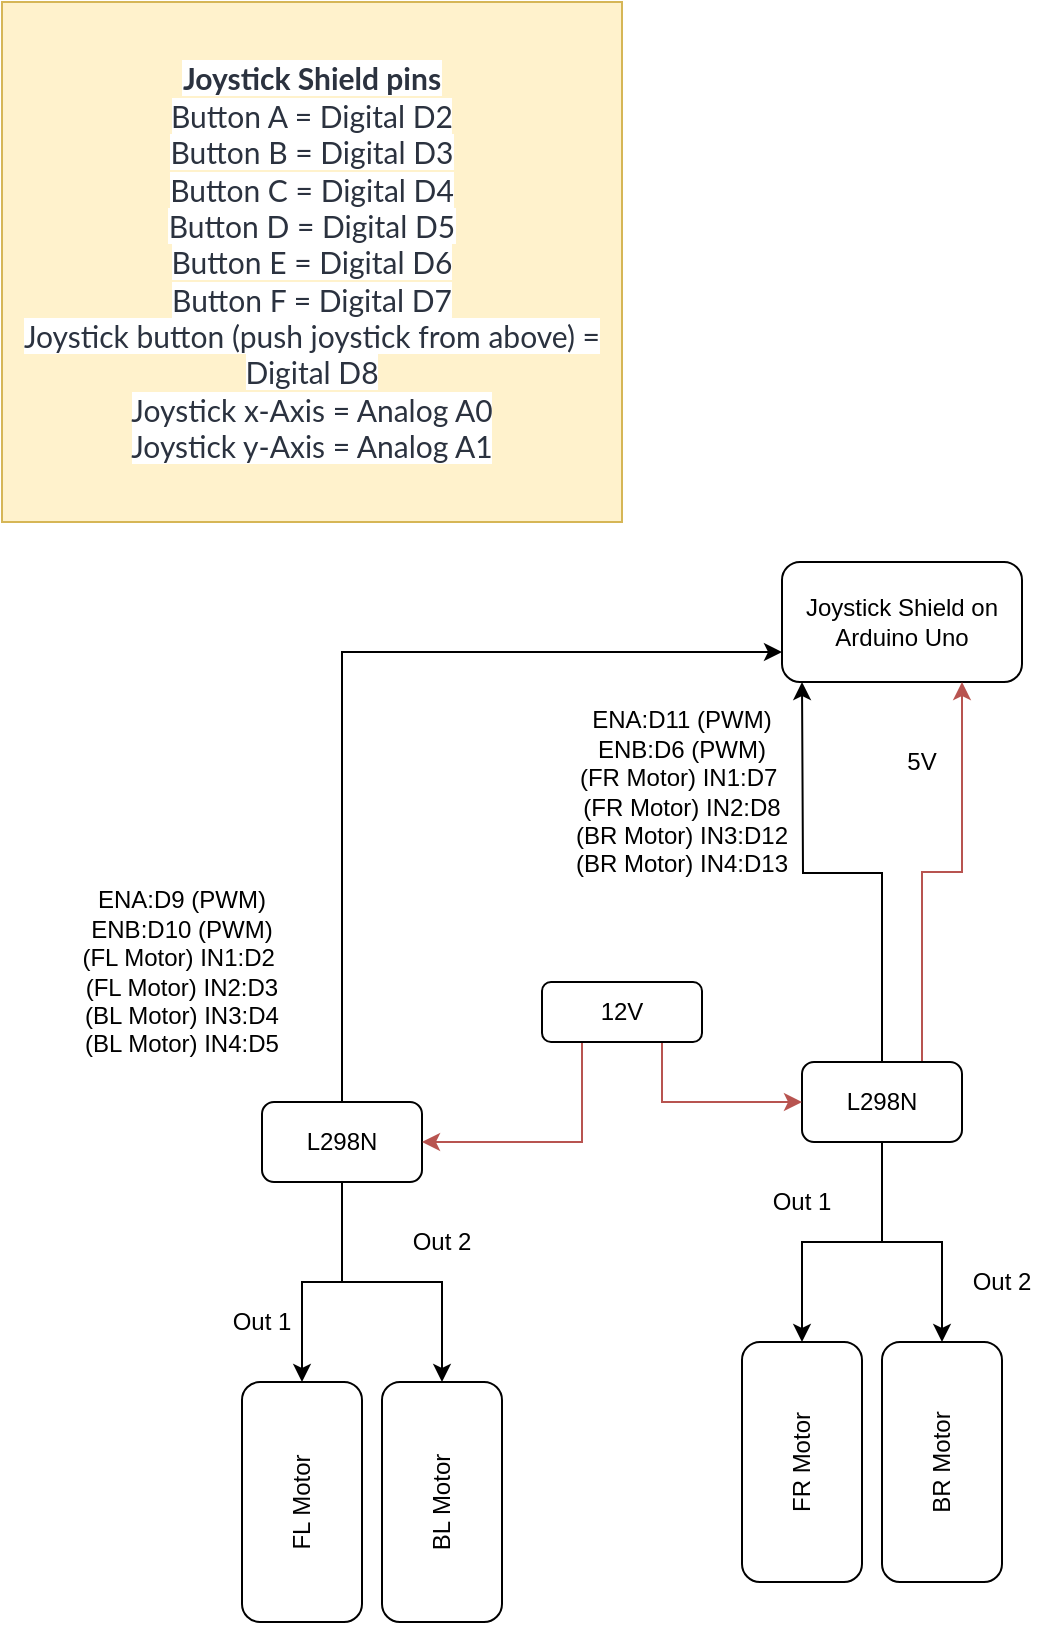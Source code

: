 <mxfile version="14.5.3" type="github">
  <diagram name="Page-1" id="7e0a89b8-554c-2b80-1dc8-d5c74ca68de4">
    <mxGraphModel dx="1110" dy="595" grid="1" gridSize="10" guides="1" tooltips="1" connect="1" arrows="1" fold="1" page="1" pageScale="1" pageWidth="1100" pageHeight="850" background="#ffffff" math="0" shadow="0">
      <root>
        <mxCell id="0" />
        <mxCell id="1" parent="0" />
        <mxCell id="tB6m3Wn6waJ_9hKSVQ1o-1" value="&lt;span style=&quot;color: rgb(43 , 50 , 63) ; font-family: &amp;#34;lato&amp;#34; , sans-serif ; font-size: 15px ; background-color: rgb(255 , 255 , 255)&quot;&gt;&lt;b&gt;Joystick Shield pins&lt;/b&gt;&lt;br&gt;&lt;/span&gt;&lt;span style=&quot;color: rgb(43 , 50 , 63) ; font-family: &amp;#34;lato&amp;#34; , sans-serif ; font-size: 15px ; background-color: rgb(255 , 255 , 255)&quot;&gt;Button&lt;/span&gt;&lt;span style=&quot;color: rgb(43 , 50 , 63) ; font-family: &amp;#34;lato&amp;#34; , sans-serif ; font-size: 15px ; background-color: rgb(255 , 255 , 255)&quot;&gt;&amp;nbsp;A = Digital D2&lt;/span&gt;&lt;br style=&quot;color: rgb(43 , 50 , 63) ; font-family: &amp;#34;lato&amp;#34; , sans-serif ; font-size: 15px ; background-color: rgb(255 , 255 , 255) ; box-sizing: border-box&quot;&gt;&lt;span style=&quot;color: rgb(43 , 50 , 63) ; font-family: &amp;#34;lato&amp;#34; , sans-serif ; font-size: 15px ; background-color: rgb(255 , 255 , 255)&quot;&gt;Button&lt;/span&gt;&lt;span style=&quot;color: rgb(43 , 50 , 63) ; font-family: &amp;#34;lato&amp;#34; , sans-serif ; font-size: 15px ; background-color: rgb(255 , 255 , 255)&quot;&gt;&amp;nbsp;B = Digital D3&lt;/span&gt;&lt;br style=&quot;color: rgb(43 , 50 , 63) ; font-family: &amp;#34;lato&amp;#34; , sans-serif ; font-size: 15px ; background-color: rgb(255 , 255 , 255) ; box-sizing: border-box&quot;&gt;&lt;span style=&quot;color: rgb(43 , 50 , 63) ; font-family: &amp;#34;lato&amp;#34; , sans-serif ; font-size: 15px ; background-color: rgb(255 , 255 , 255)&quot;&gt;Button&lt;/span&gt;&lt;span style=&quot;color: rgb(43 , 50 , 63) ; font-family: &amp;#34;lato&amp;#34; , sans-serif ; font-size: 15px ; background-color: rgb(255 , 255 , 255)&quot;&gt;&amp;nbsp;C = Digital D4&lt;/span&gt;&lt;br style=&quot;color: rgb(43 , 50 , 63) ; font-family: &amp;#34;lato&amp;#34; , sans-serif ; font-size: 15px ; background-color: rgb(255 , 255 , 255) ; box-sizing: border-box&quot;&gt;&lt;span style=&quot;color: rgb(43 , 50 , 63) ; font-family: &amp;#34;lato&amp;#34; , sans-serif ; font-size: 15px ; background-color: rgb(255 , 255 , 255)&quot;&gt;Button D = Digital D5&lt;/span&gt;&lt;br style=&quot;color: rgb(43 , 50 , 63) ; font-family: &amp;#34;lato&amp;#34; , sans-serif ; font-size: 15px ; background-color: rgb(255 , 255 , 255) ; box-sizing: border-box&quot;&gt;&lt;span style=&quot;color: rgb(43 , 50 , 63) ; font-family: &amp;#34;lato&amp;#34; , sans-serif ; font-size: 15px ; background-color: rgb(255 , 255 , 255)&quot;&gt;Button&lt;/span&gt;&lt;span style=&quot;color: rgb(43 , 50 , 63) ; font-family: &amp;#34;lato&amp;#34; , sans-serif ; font-size: 15px ; background-color: rgb(255 , 255 , 255)&quot;&gt;&amp;nbsp;E = Digital D6&lt;/span&gt;&lt;br style=&quot;color: rgb(43 , 50 , 63) ; font-family: &amp;#34;lato&amp;#34; , sans-serif ; font-size: 15px ; background-color: rgb(255 , 255 , 255) ; box-sizing: border-box&quot;&gt;&lt;span style=&quot;color: rgb(43 , 50 , 63) ; font-family: &amp;#34;lato&amp;#34; , sans-serif ; font-size: 15px ; background-color: rgb(255 , 255 , 255)&quot;&gt;Button&lt;/span&gt;&lt;span style=&quot;color: rgb(43 , 50 , 63) ; font-family: &amp;#34;lato&amp;#34; , sans-serif ; font-size: 15px ; background-color: rgb(255 , 255 , 255)&quot;&gt;&amp;nbsp;F = Digital D7&lt;/span&gt;&lt;br style=&quot;color: rgb(43 , 50 , 63) ; font-family: &amp;#34;lato&amp;#34; , sans-serif ; font-size: 15px ; background-color: rgb(255 , 255 , 255) ; box-sizing: border-box&quot;&gt;&lt;span style=&quot;color: rgb(43 , 50 , 63) ; font-family: &amp;#34;lato&amp;#34; , sans-serif ; font-size: 15px ; background-color: rgb(255 , 255 , 255)&quot;&gt;Joystick button (push joystick from above) = Digital D8&lt;/span&gt;&lt;br style=&quot;color: rgb(43 , 50 , 63) ; font-family: &amp;#34;lato&amp;#34; , sans-serif ; font-size: 15px ; background-color: rgb(255 , 255 , 255) ; box-sizing: border-box&quot;&gt;&lt;span style=&quot;color: rgb(43 , 50 , 63) ; font-family: &amp;#34;lato&amp;#34; , sans-serif ; font-size: 15px ; background-color: rgb(255 , 255 , 255)&quot;&gt;Joystick x-Axis = Analog A0&lt;/span&gt;&lt;br style=&quot;color: rgb(43 , 50 , 63) ; font-family: &amp;#34;lato&amp;#34; , sans-serif ; font-size: 15px ; background-color: rgb(255 , 255 , 255) ; box-sizing: border-box&quot;&gt;&lt;span style=&quot;color: rgb(43 , 50 , 63) ; font-family: &amp;#34;lato&amp;#34; , sans-serif ; font-size: 15px ; background-color: rgb(255 , 255 , 255)&quot;&gt;Joystick y-Axis = Analog A1&lt;/span&gt;" style="text;html=1;align=center;verticalAlign=middle;whiteSpace=wrap;rounded=0;fillColor=#fff2cc;strokeColor=#d6b656;" parent="1" vertex="1">
          <mxGeometry x="50" y="20" width="310" height="260" as="geometry" />
        </mxCell>
        <mxCell id="tB6m3Wn6waJ_9hKSVQ1o-2" value="Joystick Shield on Arduino Uno" style="rounded=1;whiteSpace=wrap;html=1;" parent="1" vertex="1">
          <mxGeometry x="440" y="300" width="120" height="60" as="geometry" />
        </mxCell>
        <mxCell id="tB6m3Wn6waJ_9hKSVQ1o-3" value="FL Motor" style="rounded=1;whiteSpace=wrap;html=1;rotation=-90;" parent="1" vertex="1">
          <mxGeometry x="140" y="740" width="120" height="60" as="geometry" />
        </mxCell>
        <mxCell id="tB6m3Wn6waJ_9hKSVQ1o-4" value="BL Motor" style="rounded=1;whiteSpace=wrap;html=1;rotation=-90;" parent="1" vertex="1">
          <mxGeometry x="210" y="740" width="120" height="60" as="geometry" />
        </mxCell>
        <mxCell id="tB6m3Wn6waJ_9hKSVQ1o-5" value="FR Motor" style="rounded=1;whiteSpace=wrap;html=1;rotation=-90;" parent="1" vertex="1">
          <mxGeometry x="390" y="720" width="120" height="60" as="geometry" />
        </mxCell>
        <mxCell id="tB6m3Wn6waJ_9hKSVQ1o-6" value="BR Motor" style="rounded=1;whiteSpace=wrap;html=1;rotation=-90;" parent="1" vertex="1">
          <mxGeometry x="460" y="720" width="120" height="60" as="geometry" />
        </mxCell>
        <mxCell id="tB6m3Wn6waJ_9hKSVQ1o-9" style="edgeStyle=orthogonalEdgeStyle;rounded=0;orthogonalLoop=1;jettySize=auto;html=1;exitX=0.5;exitY=1;exitDx=0;exitDy=0;entryX=1;entryY=0.5;entryDx=0;entryDy=0;" parent="1" source="tB6m3Wn6waJ_9hKSVQ1o-7" target="tB6m3Wn6waJ_9hKSVQ1o-3" edge="1">
          <mxGeometry relative="1" as="geometry" />
        </mxCell>
        <mxCell id="tB6m3Wn6waJ_9hKSVQ1o-10" style="edgeStyle=orthogonalEdgeStyle;rounded=0;orthogonalLoop=1;jettySize=auto;html=1;exitX=0.5;exitY=1;exitDx=0;exitDy=0;entryX=1;entryY=0.5;entryDx=0;entryDy=0;" parent="1" source="tB6m3Wn6waJ_9hKSVQ1o-7" target="tB6m3Wn6waJ_9hKSVQ1o-4" edge="1">
          <mxGeometry relative="1" as="geometry" />
        </mxCell>
        <mxCell id="tB6m3Wn6waJ_9hKSVQ1o-13" style="edgeStyle=orthogonalEdgeStyle;rounded=0;orthogonalLoop=1;jettySize=auto;html=1;exitX=0.5;exitY=0;exitDx=0;exitDy=0;entryX=0;entryY=0.75;entryDx=0;entryDy=0;" parent="1" source="tB6m3Wn6waJ_9hKSVQ1o-7" target="tB6m3Wn6waJ_9hKSVQ1o-2" edge="1">
          <mxGeometry relative="1" as="geometry" />
        </mxCell>
        <mxCell id="tB6m3Wn6waJ_9hKSVQ1o-7" value="L298N" style="rounded=1;whiteSpace=wrap;html=1;" parent="1" vertex="1">
          <mxGeometry x="180" y="570" width="80" height="40" as="geometry" />
        </mxCell>
        <mxCell id="tB6m3Wn6waJ_9hKSVQ1o-12" style="edgeStyle=orthogonalEdgeStyle;rounded=0;orthogonalLoop=1;jettySize=auto;html=1;exitX=0.5;exitY=1;exitDx=0;exitDy=0;entryX=1;entryY=0.5;entryDx=0;entryDy=0;" parent="1" source="tB6m3Wn6waJ_9hKSVQ1o-8" target="tB6m3Wn6waJ_9hKSVQ1o-6" edge="1">
          <mxGeometry relative="1" as="geometry" />
        </mxCell>
        <mxCell id="tB6m3Wn6waJ_9hKSVQ1o-14" style="edgeStyle=orthogonalEdgeStyle;rounded=0;orthogonalLoop=1;jettySize=auto;html=1;exitX=0.5;exitY=0;exitDx=0;exitDy=0;" parent="1" source="tB6m3Wn6waJ_9hKSVQ1o-8" edge="1">
          <mxGeometry relative="1" as="geometry">
            <mxPoint x="450" y="360" as="targetPoint" />
          </mxGeometry>
        </mxCell>
        <mxCell id="tB6m3Wn6waJ_9hKSVQ1o-37" style="edgeStyle=orthogonalEdgeStyle;rounded=0;orthogonalLoop=1;jettySize=auto;html=1;exitX=0.75;exitY=0;exitDx=0;exitDy=0;entryX=0.75;entryY=1;entryDx=0;entryDy=0;fillColor=#f8cecc;strokeColor=#b85450;" parent="1" source="tB6m3Wn6waJ_9hKSVQ1o-8" target="tB6m3Wn6waJ_9hKSVQ1o-2" edge="1">
          <mxGeometry relative="1" as="geometry" />
        </mxCell>
        <mxCell id="tB6m3Wn6waJ_9hKSVQ1o-8" value="L298N" style="rounded=1;whiteSpace=wrap;html=1;" parent="1" vertex="1">
          <mxGeometry x="450" y="550" width="80" height="40" as="geometry" />
        </mxCell>
        <mxCell id="tB6m3Wn6waJ_9hKSVQ1o-18" style="edgeStyle=orthogonalEdgeStyle;rounded=0;orthogonalLoop=1;jettySize=auto;html=1;exitX=0.5;exitY=1;exitDx=0;exitDy=0;entryX=1;entryY=0.5;entryDx=0;entryDy=0;" parent="1" source="tB6m3Wn6waJ_9hKSVQ1o-8" target="tB6m3Wn6waJ_9hKSVQ1o-5" edge="1">
          <mxGeometry relative="1" as="geometry">
            <mxPoint x="490" y="590" as="sourcePoint" />
            <mxPoint x="420" y="650" as="targetPoint" />
          </mxGeometry>
        </mxCell>
        <mxCell id="tB6m3Wn6waJ_9hKSVQ1o-23" value="Out 1" style="text;html=1;strokeColor=none;fillColor=none;align=center;verticalAlign=middle;whiteSpace=wrap;rounded=0;" parent="1" vertex="1">
          <mxGeometry x="160" y="670" width="40" height="20" as="geometry" />
        </mxCell>
        <mxCell id="tB6m3Wn6waJ_9hKSVQ1o-24" value="Out 2" style="text;html=1;strokeColor=none;fillColor=none;align=center;verticalAlign=middle;whiteSpace=wrap;rounded=0;" parent="1" vertex="1">
          <mxGeometry x="250" y="630" width="40" height="20" as="geometry" />
        </mxCell>
        <mxCell id="tB6m3Wn6waJ_9hKSVQ1o-28" value="Out 2" style="text;html=1;strokeColor=none;fillColor=none;align=center;verticalAlign=middle;whiteSpace=wrap;rounded=0;" parent="1" vertex="1">
          <mxGeometry x="530" y="650" width="40" height="20" as="geometry" />
        </mxCell>
        <mxCell id="tB6m3Wn6waJ_9hKSVQ1o-29" value="Out 1" style="text;html=1;strokeColor=none;fillColor=none;align=center;verticalAlign=middle;whiteSpace=wrap;rounded=0;" parent="1" vertex="1">
          <mxGeometry x="430" y="605" width="40" height="30" as="geometry" />
        </mxCell>
        <mxCell id="tB6m3Wn6waJ_9hKSVQ1o-34" style="edgeStyle=orthogonalEdgeStyle;rounded=0;orthogonalLoop=1;jettySize=auto;html=1;exitX=0.25;exitY=1;exitDx=0;exitDy=0;entryX=1;entryY=0.5;entryDx=0;entryDy=0;fillColor=#f8cecc;strokeColor=#b85450;" parent="1" source="tB6m3Wn6waJ_9hKSVQ1o-33" target="tB6m3Wn6waJ_9hKSVQ1o-7" edge="1">
          <mxGeometry relative="1" as="geometry" />
        </mxCell>
        <mxCell id="tB6m3Wn6waJ_9hKSVQ1o-35" style="edgeStyle=orthogonalEdgeStyle;rounded=0;orthogonalLoop=1;jettySize=auto;html=1;exitX=0.75;exitY=1;exitDx=0;exitDy=0;entryX=0;entryY=0.5;entryDx=0;entryDy=0;fillColor=#f8cecc;strokeColor=#b85450;" parent="1" source="tB6m3Wn6waJ_9hKSVQ1o-33" target="tB6m3Wn6waJ_9hKSVQ1o-8" edge="1">
          <mxGeometry relative="1" as="geometry" />
        </mxCell>
        <mxCell id="tB6m3Wn6waJ_9hKSVQ1o-33" value="12V" style="rounded=1;whiteSpace=wrap;html=1;" parent="1" vertex="1">
          <mxGeometry x="320" y="510" width="80" height="30" as="geometry" />
        </mxCell>
        <mxCell id="tB6m3Wn6waJ_9hKSVQ1o-38" value="5V" style="text;html=1;strokeColor=none;fillColor=none;align=center;verticalAlign=middle;whiteSpace=wrap;rounded=0;" parent="1" vertex="1">
          <mxGeometry x="490" y="390" width="40" height="20" as="geometry" />
        </mxCell>
        <mxCell id="tB6m3Wn6waJ_9hKSVQ1o-40" value="ENA:D9 (PWM)&lt;br&gt;ENB:D10 (PWM)&lt;br&gt;(FL Motor) IN1:D2&amp;nbsp;&lt;br&gt;(FL Motor) IN2:D3&lt;br&gt;(BL Motor) IN3:D4&lt;br&gt;(BL Motor) IN4:D5" style="text;html=1;strokeColor=none;fillColor=none;align=center;verticalAlign=middle;whiteSpace=wrap;rounded=0;" parent="1" vertex="1">
          <mxGeometry x="60" y="450" width="160" height="110" as="geometry" />
        </mxCell>
        <mxCell id="tB6m3Wn6waJ_9hKSVQ1o-42" value="ENA:D11 (PWM)&lt;br&gt;ENB:D6 (PWM)&lt;br&gt;(FR Motor) IN1:D7&amp;nbsp;&lt;br&gt;(FR Motor) IN2:D8&lt;br&gt;(BR Motor) IN3:D12&lt;br&gt;(BR Motor) IN4:D13" style="text;html=1;strokeColor=none;fillColor=none;align=center;verticalAlign=middle;whiteSpace=wrap;rounded=0;" parent="1" vertex="1">
          <mxGeometry x="310" y="360" width="160" height="110" as="geometry" />
        </mxCell>
      </root>
    </mxGraphModel>
  </diagram>
</mxfile>
